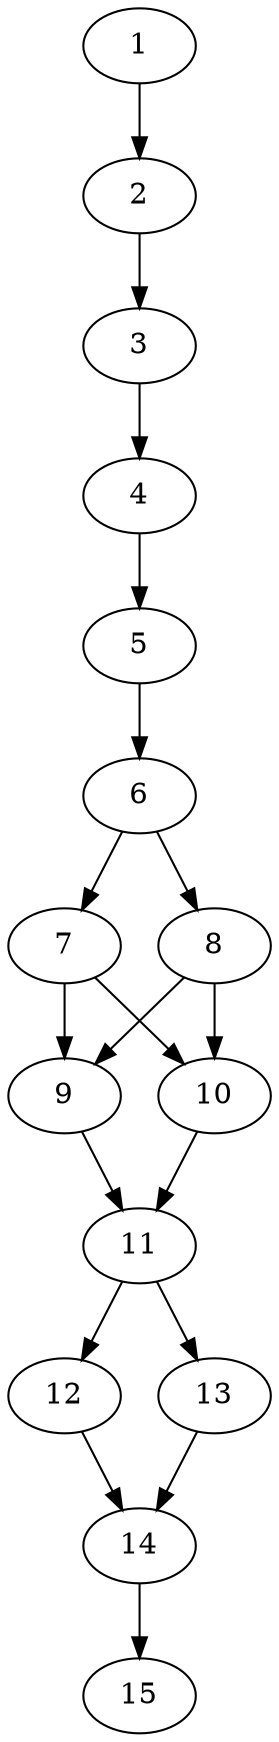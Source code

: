 // DAG automatically generated by daggen at Thu Oct  3 13:59:26 2019
// ./daggen --dot -n 15 --ccr 0.3 --fat 0.3 --regular 0.9 --density 0.9 --mindata 5242880 --maxdata 52428800 
digraph G {
  1 [size="48756053", alpha="0.15", expect_size="14626816"] 
  1 -> 2 [size ="14626816"]
  2 [size="129829547", alpha="0.00", expect_size="38948864"] 
  2 -> 3 [size ="38948864"]
  3 [size="170990933", alpha="0.11", expect_size="51297280"] 
  3 -> 4 [size ="51297280"]
  4 [size="27985920", alpha="0.10", expect_size="8395776"] 
  4 -> 5 [size ="8395776"]
  5 [size="62982827", alpha="0.15", expect_size="18894848"] 
  5 -> 6 [size ="18894848"]
  6 [size="62648320", alpha="0.19", expect_size="18794496"] 
  6 -> 7 [size ="18794496"]
  6 -> 8 [size ="18794496"]
  7 [size="106202453", alpha="0.20", expect_size="31860736"] 
  7 -> 9 [size ="31860736"]
  7 -> 10 [size ="31860736"]
  8 [size="125999787", alpha="0.03", expect_size="37799936"] 
  8 -> 9 [size ="37799936"]
  8 -> 10 [size ="37799936"]
  9 [size="133669547", alpha="0.01", expect_size="40100864"] 
  9 -> 11 [size ="40100864"]
  10 [size="34949120", alpha="0.07", expect_size="10484736"] 
  10 -> 11 [size ="10484736"]
  11 [size="90897067", alpha="0.13", expect_size="27269120"] 
  11 -> 12 [size ="27269120"]
  11 -> 13 [size ="27269120"]
  12 [size="54292480", alpha="0.12", expect_size="16287744"] 
  12 -> 14 [size ="16287744"]
  13 [size="54370987", alpha="0.16", expect_size="16311296"] 
  13 -> 14 [size ="16311296"]
  14 [size="139366400", alpha="0.04", expect_size="41809920"] 
  14 -> 15 [size ="41809920"]
  15 [size="57118720", alpha="0.16", expect_size="17135616"] 
}
